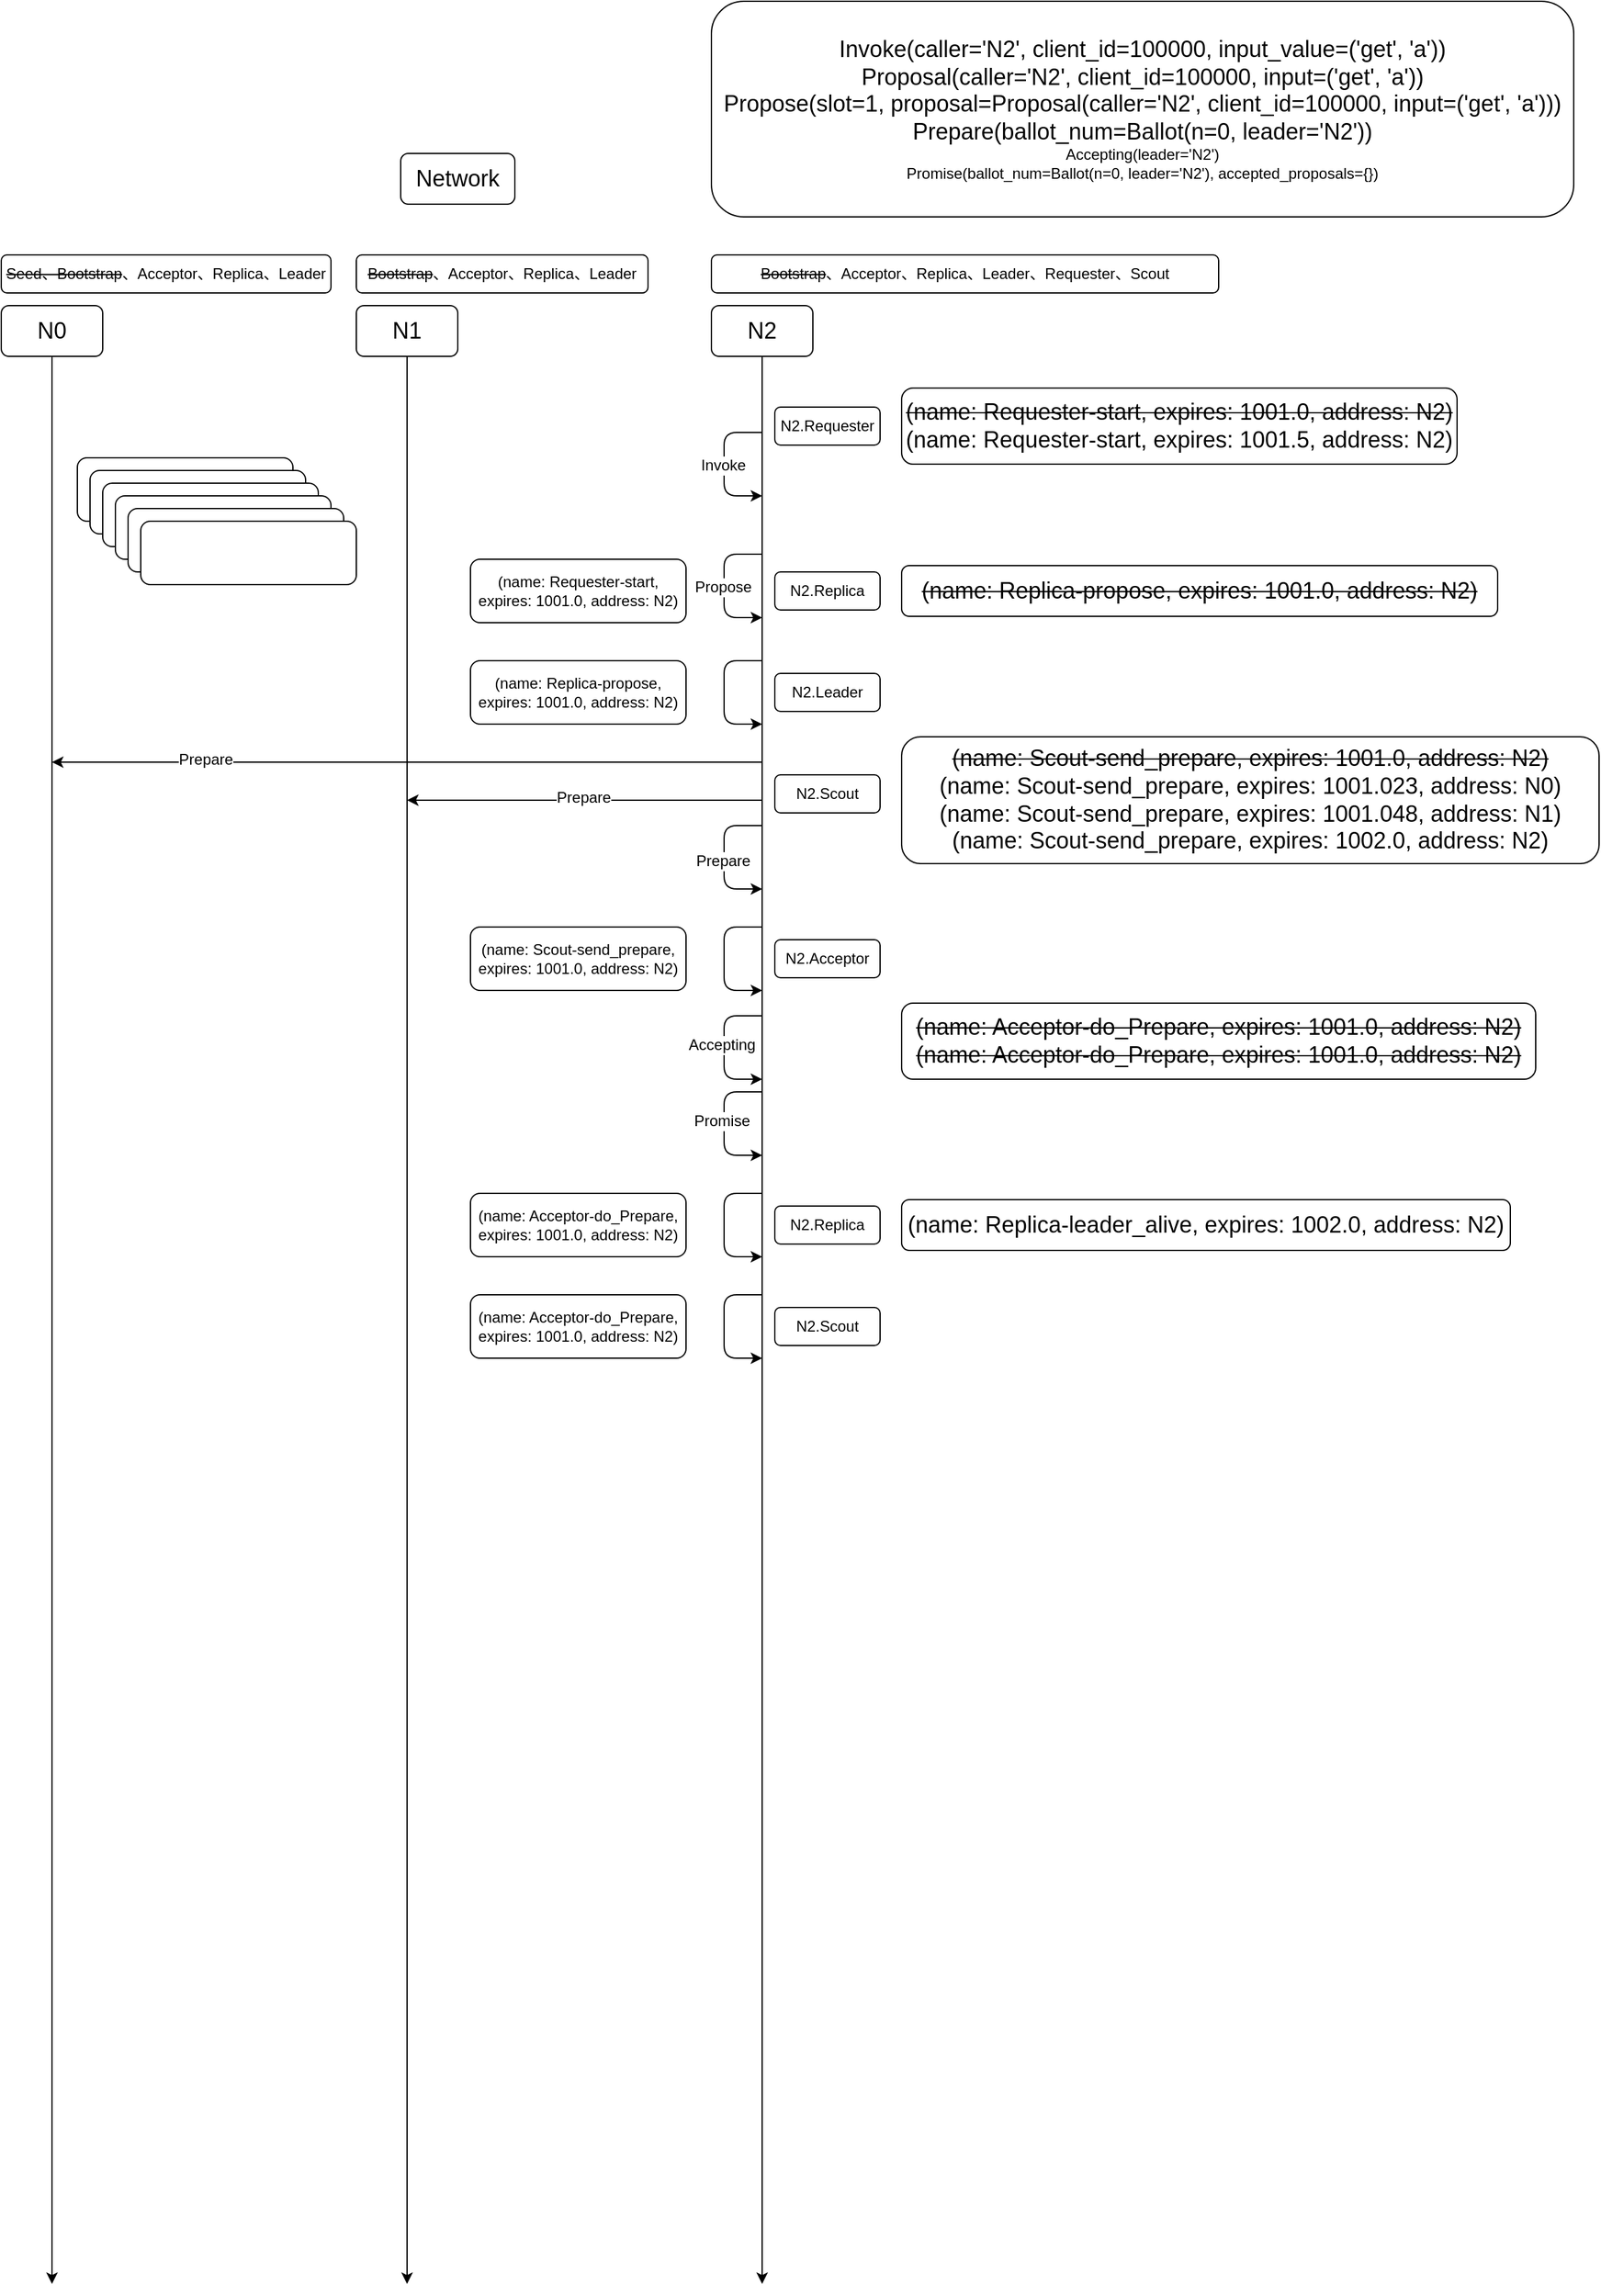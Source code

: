 <mxfile version="12.5.3" type="device"><diagram id="Rsf9wFhEHtASsBe_WH29" name="第 1 页"><mxGraphModel dx="1106" dy="1989" grid="1" gridSize="10" guides="1" tooltips="1" connect="1" arrows="1" fold="1" page="1" pageScale="1" pageWidth="827" pageHeight="1169" math="0" shadow="0"><root><mxCell id="0"/><mxCell id="1" parent="0"/><mxCell id="38pKZ_UqUE-doSfgM-TL-1" value="&lt;font style=&quot;font-size: 18px&quot;&gt;Network&lt;/font&gt;" style="rounded=1;whiteSpace=wrap;html=1;" parent="1" vertex="1"><mxGeometry x="395" y="40" width="90" height="40" as="geometry"/></mxCell><mxCell id="38pKZ_UqUE-doSfgM-TL-2" value="&lt;font style=&quot;font-size: 18px&quot;&gt;N0&lt;/font&gt;" style="rounded=1;whiteSpace=wrap;html=1;" parent="1" vertex="1"><mxGeometry x="80" y="160" width="80" height="40" as="geometry"/></mxCell><mxCell id="38pKZ_UqUE-doSfgM-TL-3" value="&lt;font style=&quot;font-size: 18px&quot;&gt;N1&lt;/font&gt;" style="rounded=1;whiteSpace=wrap;html=1;" parent="1" vertex="1"><mxGeometry x="360" y="160" width="80" height="40" as="geometry"/></mxCell><mxCell id="38pKZ_UqUE-doSfgM-TL-4" value="&lt;font style=&quot;font-size: 18px&quot;&gt;N2&lt;/font&gt;" style="rounded=1;whiteSpace=wrap;html=1;" parent="1" vertex="1"><mxGeometry x="640" y="160" width="80" height="40" as="geometry"/></mxCell><mxCell id="38pKZ_UqUE-doSfgM-TL-8" value="&lt;strike&gt;Bootstrap&lt;/strike&gt;、Acceptor、Replica、Leader" style="rounded=1;whiteSpace=wrap;html=1;" parent="1" vertex="1"><mxGeometry x="360" y="120" width="230" height="30" as="geometry"/></mxCell><mxCell id="38pKZ_UqUE-doSfgM-TL-9" value="&lt;strike&gt;Bootstrap&lt;/strike&gt;、Acceptor、Replica、Leader、Requester、Scout" style="rounded=1;whiteSpace=wrap;html=1;" parent="1" vertex="1"><mxGeometry x="640" y="120" width="400" height="30" as="geometry"/></mxCell><mxCell id="38pKZ_UqUE-doSfgM-TL-10" value="" style="endArrow=classic;html=1;exitX=0.5;exitY=1;exitDx=0;exitDy=0;" parent="1" source="38pKZ_UqUE-doSfgM-TL-2" edge="1"><mxGeometry width="50" height="50" relative="1" as="geometry"><mxPoint x="60" y="410" as="sourcePoint"/><mxPoint x="120" y="1720" as="targetPoint"/></mxGeometry></mxCell><mxCell id="38pKZ_UqUE-doSfgM-TL-11" value="" style="endArrow=classic;html=1;exitX=0.5;exitY=1;exitDx=0;exitDy=0;" parent="1" source="38pKZ_UqUE-doSfgM-TL-3" edge="1"><mxGeometry width="50" height="50" relative="1" as="geometry"><mxPoint x="439.5" y="220" as="sourcePoint"/><mxPoint x="400" y="1720" as="targetPoint"/></mxGeometry></mxCell><mxCell id="38pKZ_UqUE-doSfgM-TL-12" value="" style="endArrow=classic;html=1;exitX=0.5;exitY=1;exitDx=0;exitDy=0;" parent="1" source="38pKZ_UqUE-doSfgM-TL-4" edge="1"><mxGeometry width="50" height="50" relative="1" as="geometry"><mxPoint x="220" y="220" as="sourcePoint"/><mxPoint x="680" y="1720" as="targetPoint"/></mxGeometry></mxCell><mxCell id="38pKZ_UqUE-doSfgM-TL-19" value="" style="edgeStyle=segmentEdgeStyle;endArrow=classic;html=1;" parent="1" edge="1"><mxGeometry width="50" height="50" relative="1" as="geometry"><mxPoint x="680" y="260" as="sourcePoint"/><mxPoint x="680" y="310" as="targetPoint"/><Array as="points"><mxPoint x="650" y="260"/><mxPoint x="650" y="310"/></Array></mxGeometry></mxCell><mxCell id="lhGPl2_fOm_IQjSrPRvx-1" value="Invoke" style="text;html=1;align=center;verticalAlign=middle;resizable=0;points=[];labelBackgroundColor=#ffffff;" vertex="1" connectable="0" parent="38pKZ_UqUE-doSfgM-TL-19"><mxGeometry x="0.018" y="-1" relative="1" as="geometry"><mxPoint as="offset"/></mxGeometry></mxCell><mxCell id="38pKZ_UqUE-doSfgM-TL-60" value="&lt;strike&gt;Seed、Bootstrap&lt;/strike&gt;、Acceptor、Replica、Leader" style="rounded=1;whiteSpace=wrap;html=1;" parent="1" vertex="1"><mxGeometry x="80" y="120" width="260" height="30" as="geometry"/></mxCell><mxCell id="lhGPl2_fOm_IQjSrPRvx-2" value="&lt;span style=&quot;font-size: 18px&quot;&gt;&lt;strike&gt;(name: Requester-start, expires: 1001.0, address: N2)&lt;br&gt;&lt;/strike&gt;(name: Requester-start, expires: 1001.5, address: N2)&lt;/span&gt;" style="rounded=1;whiteSpace=wrap;html=1;" vertex="1" parent="1"><mxGeometry x="790" y="225" width="438" height="60" as="geometry"/></mxCell><mxCell id="lhGPl2_fOm_IQjSrPRvx-3" value="" style="edgeStyle=segmentEdgeStyle;endArrow=classic;html=1;" edge="1" parent="1"><mxGeometry width="50" height="50" relative="1" as="geometry"><mxPoint x="680" y="356" as="sourcePoint"/><mxPoint x="680" y="406" as="targetPoint"/><Array as="points"><mxPoint x="650" y="356"/><mxPoint x="650" y="406"/></Array></mxGeometry></mxCell><mxCell id="lhGPl2_fOm_IQjSrPRvx-4" value="Propose" style="text;html=1;align=center;verticalAlign=middle;resizable=0;points=[];labelBackgroundColor=#ffffff;" vertex="1" connectable="0" parent="lhGPl2_fOm_IQjSrPRvx-3"><mxGeometry x="0.018" y="-1" relative="1" as="geometry"><mxPoint as="offset"/></mxGeometry></mxCell><mxCell id="lhGPl2_fOm_IQjSrPRvx-5" value="&lt;font&gt;&lt;span style=&quot;font-size: 18px&quot;&gt;&lt;strike&gt;(name: Replica-propose, expires: 1001.0, address: N2)&lt;/strike&gt;&lt;/span&gt;&lt;br&gt;&lt;/font&gt;" style="rounded=1;whiteSpace=wrap;html=1;" vertex="1" parent="1"><mxGeometry x="790" y="365" width="470" height="40" as="geometry"/></mxCell><mxCell id="lhGPl2_fOm_IQjSrPRvx-6" value="&lt;font&gt;&lt;span style=&quot;font-size: 18px&quot;&gt;Invoke(caller='N2', client_id=100000, input_value=('get', 'a'))&lt;/span&gt;&lt;br&gt;&lt;span style=&quot;font-size: 18px&quot;&gt;Proposal(caller='N2', client_id=100000, input=('get', 'a'))&lt;/span&gt;&lt;br&gt;&lt;span style=&quot;font-size: 18px&quot;&gt;Propose(slot=1, proposal=Proposal(caller='N2', client_id=100000, input=('get', 'a')))&lt;/span&gt;&lt;br&gt;&lt;span style=&quot;font-size: 18px&quot;&gt;Prepare(ballot_num=Ballot(n=0, leader='N2'))&lt;br&gt;&lt;/span&gt;Accepting(leader='N2')&lt;br&gt;Promise(ballot_num=Ballot(n=0, leader='N2'), accepted_proposals={})&lt;br&gt;&lt;/font&gt;" style="rounded=1;whiteSpace=wrap;html=1;" vertex="1" parent="1"><mxGeometry x="640" y="-80" width="680" height="170" as="geometry"/></mxCell><mxCell id="lhGPl2_fOm_IQjSrPRvx-7" value="" style="edgeStyle=segmentEdgeStyle;endArrow=classic;html=1;" edge="1" parent="1"><mxGeometry width="50" height="50" relative="1" as="geometry"><mxPoint x="680" y="440" as="sourcePoint"/><mxPoint x="680" y="490" as="targetPoint"/><Array as="points"><mxPoint x="650" y="440"/><mxPoint x="650" y="490"/></Array></mxGeometry></mxCell><mxCell id="lhGPl2_fOm_IQjSrPRvx-9" value="(name: Requester-start, expires: 1001.0, address: N2)" style="rounded=1;whiteSpace=wrap;html=1;" vertex="1" parent="1"><mxGeometry x="450" y="360" width="170" height="50" as="geometry"/></mxCell><mxCell id="lhGPl2_fOm_IQjSrPRvx-10" value="" style="rounded=1;whiteSpace=wrap;html=1;" vertex="1" parent="1"><mxGeometry x="140" y="280" width="170" height="50" as="geometry"/></mxCell><mxCell id="lhGPl2_fOm_IQjSrPRvx-11" value="" style="rounded=1;whiteSpace=wrap;html=1;" vertex="1" parent="1"><mxGeometry x="150" y="290" width="170" height="50" as="geometry"/></mxCell><mxCell id="lhGPl2_fOm_IQjSrPRvx-12" value="" style="rounded=1;whiteSpace=wrap;html=1;" vertex="1" parent="1"><mxGeometry x="160" y="300" width="170" height="50" as="geometry"/></mxCell><mxCell id="lhGPl2_fOm_IQjSrPRvx-13" value="" style="rounded=1;whiteSpace=wrap;html=1;" vertex="1" parent="1"><mxGeometry x="170" y="310" width="170" height="50" as="geometry"/></mxCell><mxCell id="lhGPl2_fOm_IQjSrPRvx-14" value="" style="rounded=1;whiteSpace=wrap;html=1;" vertex="1" parent="1"><mxGeometry x="180" y="320" width="170" height="50" as="geometry"/></mxCell><mxCell id="lhGPl2_fOm_IQjSrPRvx-15" value="" style="rounded=1;whiteSpace=wrap;html=1;" vertex="1" parent="1"><mxGeometry x="190" y="330" width="170" height="50" as="geometry"/></mxCell><mxCell id="lhGPl2_fOm_IQjSrPRvx-16" value="(name: Acceptor-do_Prepare, expires: 1001.0, address: N2)" style="rounded=1;whiteSpace=wrap;html=1;" vertex="1" parent="1"><mxGeometry x="450" y="940" width="170" height="50" as="geometry"/></mxCell><mxCell id="lhGPl2_fOm_IQjSrPRvx-17" value="(name: Acceptor-do_Prepare, expires: 1001.0, address: N2)" style="rounded=1;whiteSpace=wrap;html=1;" vertex="1" parent="1"><mxGeometry x="450" y="860" width="170" height="50" as="geometry"/></mxCell><mxCell id="lhGPl2_fOm_IQjSrPRvx-18" value="(name: Scout-send_prepare, expires: 1001.0, address: N2)" style="rounded=1;whiteSpace=wrap;html=1;" vertex="1" parent="1"><mxGeometry x="450" y="650" width="170" height="50" as="geometry"/></mxCell><mxCell id="lhGPl2_fOm_IQjSrPRvx-21" value="N2.Replica" style="rounded=1;whiteSpace=wrap;html=1;" vertex="1" parent="1"><mxGeometry x="690" y="370" width="83" height="30" as="geometry"/></mxCell><mxCell id="lhGPl2_fOm_IQjSrPRvx-23" value="N2.Requester" style="rounded=1;whiteSpace=wrap;html=1;" vertex="1" parent="1"><mxGeometry x="690" y="240" width="83" height="30" as="geometry"/></mxCell><mxCell id="lhGPl2_fOm_IQjSrPRvx-24" value="(name: Replica-propose, expires: 1001.0, address: N2)" style="rounded=1;whiteSpace=wrap;html=1;" vertex="1" parent="1"><mxGeometry x="450" y="440" width="170" height="50" as="geometry"/></mxCell><mxCell id="lhGPl2_fOm_IQjSrPRvx-25" value="N2.Leader" style="rounded=1;whiteSpace=wrap;html=1;" vertex="1" parent="1"><mxGeometry x="690" y="450" width="83" height="30" as="geometry"/></mxCell><mxCell id="lhGPl2_fOm_IQjSrPRvx-26" value="" style="endArrow=classic;html=1;" edge="1" parent="1"><mxGeometry width="50" height="50" relative="1" as="geometry"><mxPoint x="680" y="520" as="sourcePoint"/><mxPoint x="120" y="520" as="targetPoint"/></mxGeometry></mxCell><mxCell id="lhGPl2_fOm_IQjSrPRvx-30" value="Prepare" style="text;html=1;align=center;verticalAlign=middle;resizable=0;points=[];labelBackgroundColor=#ffffff;" vertex="1" connectable="0" parent="lhGPl2_fOm_IQjSrPRvx-26"><mxGeometry x="0.568" y="-2" relative="1" as="geometry"><mxPoint as="offset"/></mxGeometry></mxCell><mxCell id="lhGPl2_fOm_IQjSrPRvx-27" value="" style="endArrow=classic;html=1;" edge="1" parent="1"><mxGeometry width="50" height="50" relative="1" as="geometry"><mxPoint x="680" y="550" as="sourcePoint"/><mxPoint x="400" y="550" as="targetPoint"/></mxGeometry></mxCell><mxCell id="lhGPl2_fOm_IQjSrPRvx-31" value="Prepare" style="text;html=1;align=center;verticalAlign=middle;resizable=0;points=[];labelBackgroundColor=#ffffff;" vertex="1" connectable="0" parent="lhGPl2_fOm_IQjSrPRvx-27"><mxGeometry x="0.007" y="-2" relative="1" as="geometry"><mxPoint as="offset"/></mxGeometry></mxCell><mxCell id="lhGPl2_fOm_IQjSrPRvx-28" value="" style="edgeStyle=segmentEdgeStyle;endArrow=classic;html=1;" edge="1" parent="1"><mxGeometry width="50" height="50" relative="1" as="geometry"><mxPoint x="680" y="570" as="sourcePoint"/><mxPoint x="680" y="620" as="targetPoint"/><Array as="points"><mxPoint x="650" y="570"/><mxPoint x="650" y="620"/></Array></mxGeometry></mxCell><mxCell id="lhGPl2_fOm_IQjSrPRvx-32" value="Prepare" style="text;html=1;align=center;verticalAlign=middle;resizable=0;points=[];labelBackgroundColor=#ffffff;" vertex="1" connectable="0" parent="lhGPl2_fOm_IQjSrPRvx-28"><mxGeometry x="0.054" y="-1" relative="1" as="geometry"><mxPoint as="offset"/></mxGeometry></mxCell><mxCell id="lhGPl2_fOm_IQjSrPRvx-33" value="N2.Scout" style="rounded=1;whiteSpace=wrap;html=1;" vertex="1" parent="1"><mxGeometry x="690" y="530" width="83" height="30" as="geometry"/></mxCell><mxCell id="lhGPl2_fOm_IQjSrPRvx-34" value="&lt;font style=&quot;font-size: 18px&quot;&gt;&lt;strike&gt;(name: Scout-send_prepare, expires: 1001.0, address: N2)&lt;br&gt;&lt;/strike&gt;(name: Scout-send_prepare, expires: 1001.023, address: N0)&lt;br&gt;(name: Scout-send_prepare, expires: 1001.048, address: N1)&lt;br&gt;(name: Scout-send_prepare, expires: 1002.0, address: N2)&lt;br&gt;&lt;/font&gt;" style="rounded=1;whiteSpace=wrap;html=1;" vertex="1" parent="1"><mxGeometry x="790" y="500" width="550" height="100" as="geometry"/></mxCell><mxCell id="lhGPl2_fOm_IQjSrPRvx-35" value="" style="edgeStyle=segmentEdgeStyle;endArrow=classic;html=1;" edge="1" parent="1"><mxGeometry width="50" height="50" relative="1" as="geometry"><mxPoint x="680" y="650" as="sourcePoint"/><mxPoint x="680" y="700" as="targetPoint"/><Array as="points"><mxPoint x="650" y="650"/><mxPoint x="650" y="700"/></Array></mxGeometry></mxCell><mxCell id="lhGPl2_fOm_IQjSrPRvx-36" value="N2.Acceptor" style="rounded=1;whiteSpace=wrap;html=1;" vertex="1" parent="1"><mxGeometry x="690" y="660" width="83" height="30" as="geometry"/></mxCell><mxCell id="lhGPl2_fOm_IQjSrPRvx-37" value="" style="edgeStyle=segmentEdgeStyle;endArrow=classic;html=1;" edge="1" parent="1"><mxGeometry width="50" height="50" relative="1" as="geometry"><mxPoint x="680" y="720" as="sourcePoint"/><mxPoint x="680" y="770" as="targetPoint"/><Array as="points"><mxPoint x="650" y="720"/><mxPoint x="650" y="770"/></Array></mxGeometry></mxCell><mxCell id="lhGPl2_fOm_IQjSrPRvx-38" value="Accepting" style="text;html=1;align=center;verticalAlign=middle;resizable=0;points=[];labelBackgroundColor=#ffffff;" vertex="1" connectable="0" parent="lhGPl2_fOm_IQjSrPRvx-37"><mxGeometry x="-0.036" y="-2" relative="1" as="geometry"><mxPoint as="offset"/></mxGeometry></mxCell><mxCell id="lhGPl2_fOm_IQjSrPRvx-39" value="" style="edgeStyle=segmentEdgeStyle;endArrow=classic;html=1;" edge="1" parent="1"><mxGeometry width="50" height="50" relative="1" as="geometry"><mxPoint x="680" y="780" as="sourcePoint"/><mxPoint x="680" y="830" as="targetPoint"/><Array as="points"><mxPoint x="650" y="780"/><mxPoint x="650" y="830"/></Array></mxGeometry></mxCell><mxCell id="lhGPl2_fOm_IQjSrPRvx-40" value="Promise" style="text;html=1;align=center;verticalAlign=middle;resizable=0;points=[];labelBackgroundColor=#ffffff;" vertex="1" connectable="0" parent="lhGPl2_fOm_IQjSrPRvx-39"><mxGeometry x="-0.036" y="-2" relative="1" as="geometry"><mxPoint as="offset"/></mxGeometry></mxCell><mxCell id="lhGPl2_fOm_IQjSrPRvx-41" value="&lt;font style=&quot;font-size: 18px&quot;&gt;&lt;strike&gt;(name: Acceptor-do_Prepare, expires: 1001.0, address: N2)&lt;br&gt;(name: Acceptor-do_Prepare, expires: 1001.0, address: N2)&lt;/strike&gt;&lt;/font&gt;" style="rounded=1;whiteSpace=wrap;html=1;" vertex="1" parent="1"><mxGeometry x="790" y="710" width="500" height="60" as="geometry"/></mxCell><mxCell id="lhGPl2_fOm_IQjSrPRvx-42" value="" style="edgeStyle=segmentEdgeStyle;endArrow=classic;html=1;" edge="1" parent="1"><mxGeometry width="50" height="50" relative="1" as="geometry"><mxPoint x="680" y="860" as="sourcePoint"/><mxPoint x="680" y="910" as="targetPoint"/><Array as="points"><mxPoint x="650" y="860"/><mxPoint x="650" y="910"/></Array></mxGeometry></mxCell><mxCell id="lhGPl2_fOm_IQjSrPRvx-43" value="N2.Replica" style="rounded=1;whiteSpace=wrap;html=1;" vertex="1" parent="1"><mxGeometry x="690" y="870" width="83" height="30" as="geometry"/></mxCell><mxCell id="lhGPl2_fOm_IQjSrPRvx-44" value="&lt;font style=&quot;font-size: 18px&quot;&gt;(name: Replica-leader_alive, expires: 1002.0, address: N2)&lt;/font&gt;" style="rounded=1;whiteSpace=wrap;html=1;" vertex="1" parent="1"><mxGeometry x="790" y="865" width="480" height="40" as="geometry"/></mxCell><mxCell id="lhGPl2_fOm_IQjSrPRvx-45" value="" style="edgeStyle=segmentEdgeStyle;endArrow=classic;html=1;" edge="1" parent="1"><mxGeometry width="50" height="50" relative="1" as="geometry"><mxPoint x="680" y="940" as="sourcePoint"/><mxPoint x="680" y="990" as="targetPoint"/><Array as="points"><mxPoint x="650" y="940"/><mxPoint x="650" y="990"/></Array></mxGeometry></mxCell><mxCell id="lhGPl2_fOm_IQjSrPRvx-46" value="N2.Scout" style="rounded=1;whiteSpace=wrap;html=1;" vertex="1" parent="1"><mxGeometry x="690" y="950" width="83" height="30" as="geometry"/></mxCell></root></mxGraphModel></diagram></mxfile>